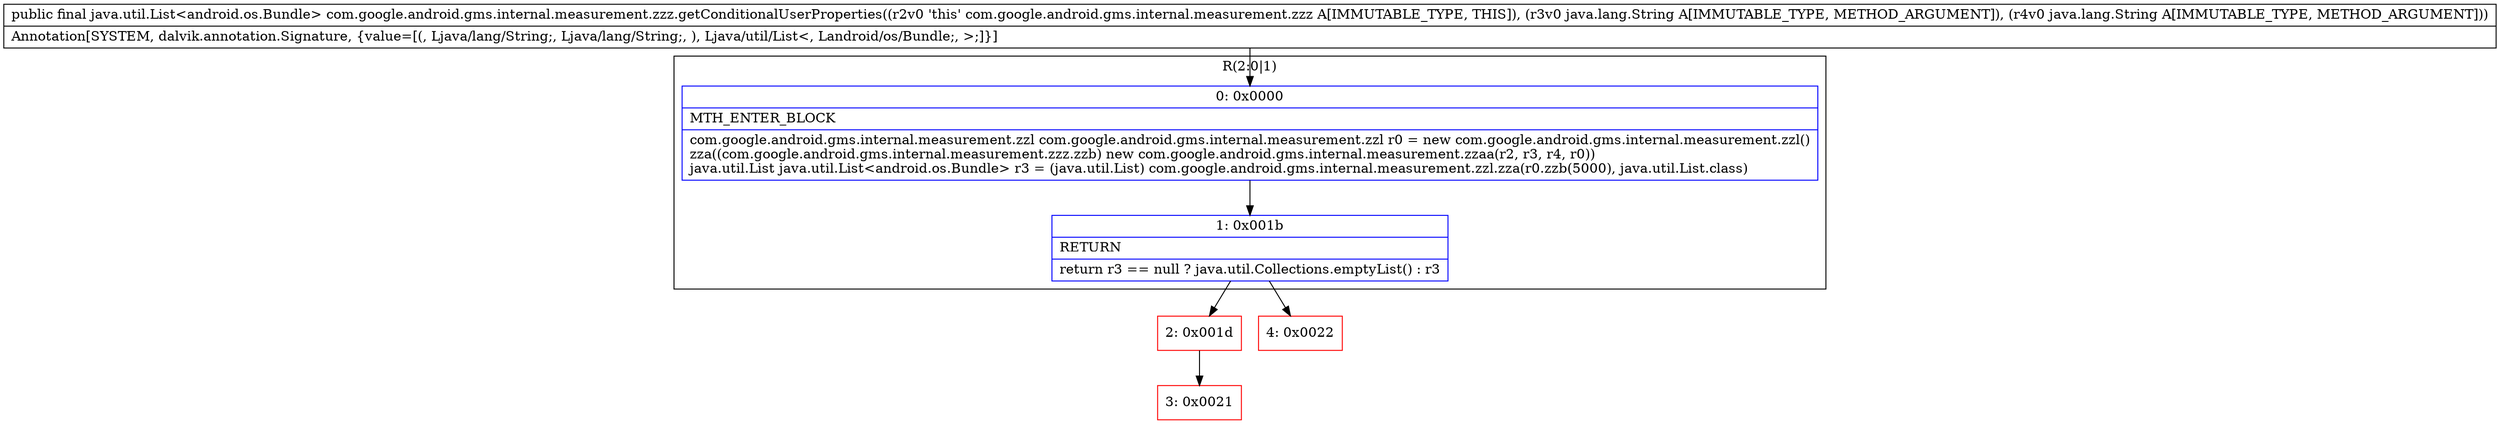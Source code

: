 digraph "CFG forcom.google.android.gms.internal.measurement.zzz.getConditionalUserProperties(Ljava\/lang\/String;Ljava\/lang\/String;)Ljava\/util\/List;" {
subgraph cluster_Region_1264007214 {
label = "R(2:0|1)";
node [shape=record,color=blue];
Node_0 [shape=record,label="{0\:\ 0x0000|MTH_ENTER_BLOCK\l|com.google.android.gms.internal.measurement.zzl com.google.android.gms.internal.measurement.zzl r0 = new com.google.android.gms.internal.measurement.zzl()\lzza((com.google.android.gms.internal.measurement.zzz.zzb) new com.google.android.gms.internal.measurement.zzaa(r2, r3, r4, r0))\ljava.util.List java.util.List\<android.os.Bundle\> r3 = (java.util.List) com.google.android.gms.internal.measurement.zzl.zza(r0.zzb(5000), java.util.List.class)\l}"];
Node_1 [shape=record,label="{1\:\ 0x001b|RETURN\l|return r3 == null ? java.util.Collections.emptyList() : r3\l}"];
}
Node_2 [shape=record,color=red,label="{2\:\ 0x001d}"];
Node_3 [shape=record,color=red,label="{3\:\ 0x0021}"];
Node_4 [shape=record,color=red,label="{4\:\ 0x0022}"];
MethodNode[shape=record,label="{public final java.util.List\<android.os.Bundle\> com.google.android.gms.internal.measurement.zzz.getConditionalUserProperties((r2v0 'this' com.google.android.gms.internal.measurement.zzz A[IMMUTABLE_TYPE, THIS]), (r3v0 java.lang.String A[IMMUTABLE_TYPE, METHOD_ARGUMENT]), (r4v0 java.lang.String A[IMMUTABLE_TYPE, METHOD_ARGUMENT]))  | Annotation[SYSTEM, dalvik.annotation.Signature, \{value=[(, Ljava\/lang\/String;, Ljava\/lang\/String;, ), Ljava\/util\/List\<, Landroid\/os\/Bundle;, \>;]\}]\l}"];
MethodNode -> Node_0;
Node_0 -> Node_1;
Node_1 -> Node_2;
Node_1 -> Node_4;
Node_2 -> Node_3;
}

